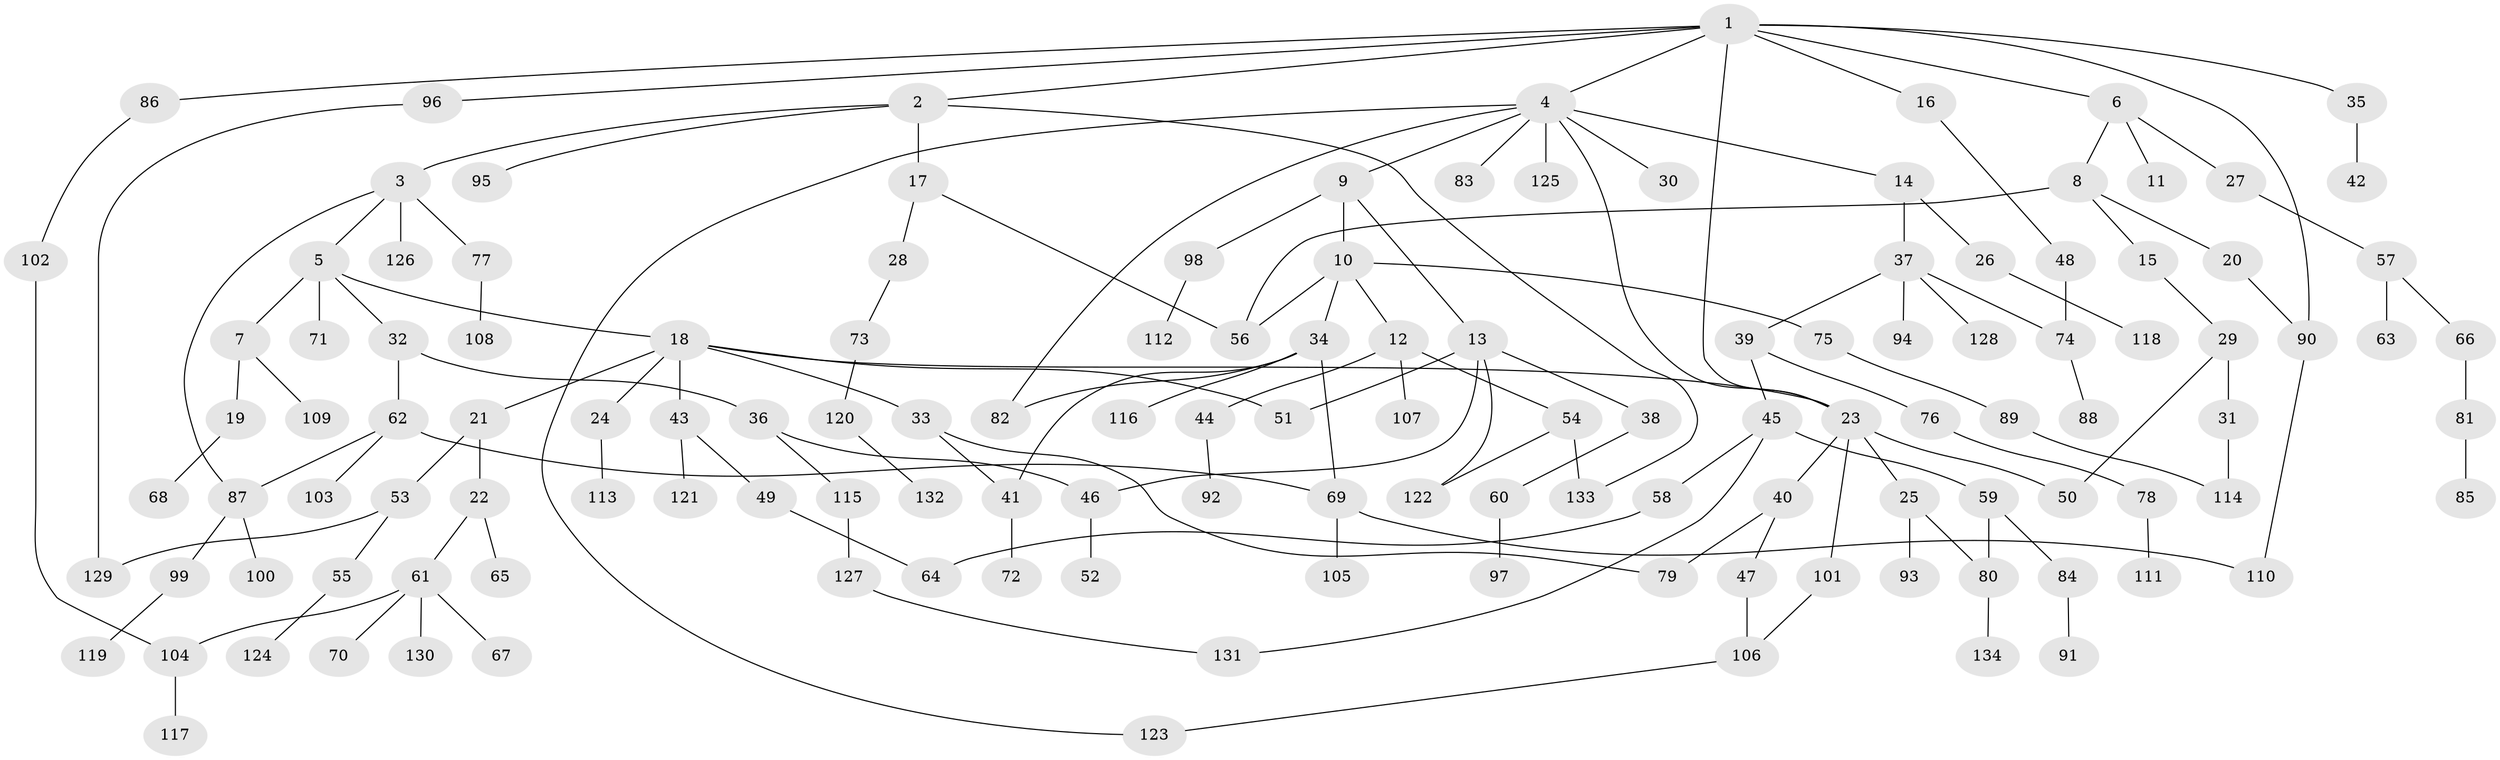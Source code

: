 // coarse degree distribution, {15: 0.010869565217391304, 4: 0.06521739130434782, 7: 0.03260869565217391, 5: 0.043478260869565216, 2: 0.33695652173913043, 1: 0.33695652173913043, 3: 0.14130434782608695, 6: 0.03260869565217391}
// Generated by graph-tools (version 1.1) at 2025/51/02/27/25 19:51:38]
// undirected, 134 vertices, 158 edges
graph export_dot {
graph [start="1"]
  node [color=gray90,style=filled];
  1;
  2;
  3;
  4;
  5;
  6;
  7;
  8;
  9;
  10;
  11;
  12;
  13;
  14;
  15;
  16;
  17;
  18;
  19;
  20;
  21;
  22;
  23;
  24;
  25;
  26;
  27;
  28;
  29;
  30;
  31;
  32;
  33;
  34;
  35;
  36;
  37;
  38;
  39;
  40;
  41;
  42;
  43;
  44;
  45;
  46;
  47;
  48;
  49;
  50;
  51;
  52;
  53;
  54;
  55;
  56;
  57;
  58;
  59;
  60;
  61;
  62;
  63;
  64;
  65;
  66;
  67;
  68;
  69;
  70;
  71;
  72;
  73;
  74;
  75;
  76;
  77;
  78;
  79;
  80;
  81;
  82;
  83;
  84;
  85;
  86;
  87;
  88;
  89;
  90;
  91;
  92;
  93;
  94;
  95;
  96;
  97;
  98;
  99;
  100;
  101;
  102;
  103;
  104;
  105;
  106;
  107;
  108;
  109;
  110;
  111;
  112;
  113;
  114;
  115;
  116;
  117;
  118;
  119;
  120;
  121;
  122;
  123;
  124;
  125;
  126;
  127;
  128;
  129;
  130;
  131;
  132;
  133;
  134;
  1 -- 2;
  1 -- 4;
  1 -- 6;
  1 -- 16;
  1 -- 23;
  1 -- 35;
  1 -- 86;
  1 -- 90;
  1 -- 96;
  2 -- 3;
  2 -- 17;
  2 -- 95;
  2 -- 133;
  3 -- 5;
  3 -- 77;
  3 -- 87;
  3 -- 126;
  4 -- 9;
  4 -- 14;
  4 -- 30;
  4 -- 82;
  4 -- 83;
  4 -- 125;
  4 -- 123;
  4 -- 23;
  5 -- 7;
  5 -- 18;
  5 -- 32;
  5 -- 71;
  6 -- 8;
  6 -- 11;
  6 -- 27;
  7 -- 19;
  7 -- 109;
  8 -- 15;
  8 -- 20;
  8 -- 56;
  9 -- 10;
  9 -- 13;
  9 -- 98;
  10 -- 12;
  10 -- 34;
  10 -- 56;
  10 -- 75;
  12 -- 44;
  12 -- 54;
  12 -- 107;
  13 -- 38;
  13 -- 46;
  13 -- 122;
  13 -- 51;
  14 -- 26;
  14 -- 37;
  15 -- 29;
  16 -- 48;
  17 -- 28;
  17 -- 56;
  18 -- 21;
  18 -- 24;
  18 -- 33;
  18 -- 43;
  18 -- 51;
  18 -- 23;
  19 -- 68;
  20 -- 90;
  21 -- 22;
  21 -- 53;
  22 -- 61;
  22 -- 65;
  23 -- 25;
  23 -- 40;
  23 -- 50;
  23 -- 101;
  24 -- 113;
  25 -- 80;
  25 -- 93;
  26 -- 118;
  27 -- 57;
  28 -- 73;
  29 -- 31;
  29 -- 50;
  31 -- 114;
  32 -- 36;
  32 -- 62;
  33 -- 41;
  33 -- 79;
  34 -- 69;
  34 -- 116;
  34 -- 41;
  34 -- 82;
  35 -- 42;
  36 -- 115;
  36 -- 46;
  37 -- 39;
  37 -- 74;
  37 -- 94;
  37 -- 128;
  38 -- 60;
  39 -- 45;
  39 -- 76;
  40 -- 47;
  40 -- 79;
  41 -- 72;
  43 -- 49;
  43 -- 121;
  44 -- 92;
  45 -- 58;
  45 -- 59;
  45 -- 131;
  46 -- 52;
  47 -- 106;
  48 -- 74;
  49 -- 64;
  53 -- 55;
  53 -- 129;
  54 -- 133;
  54 -- 122;
  55 -- 124;
  57 -- 63;
  57 -- 66;
  58 -- 64;
  59 -- 84;
  59 -- 80;
  60 -- 97;
  61 -- 67;
  61 -- 70;
  61 -- 130;
  61 -- 104;
  62 -- 103;
  62 -- 87;
  62 -- 69;
  66 -- 81;
  69 -- 105;
  69 -- 110;
  73 -- 120;
  74 -- 88;
  75 -- 89;
  76 -- 78;
  77 -- 108;
  78 -- 111;
  80 -- 134;
  81 -- 85;
  84 -- 91;
  86 -- 102;
  87 -- 99;
  87 -- 100;
  89 -- 114;
  90 -- 110;
  96 -- 129;
  98 -- 112;
  99 -- 119;
  101 -- 106;
  102 -- 104;
  104 -- 117;
  106 -- 123;
  115 -- 127;
  120 -- 132;
  127 -- 131;
}
